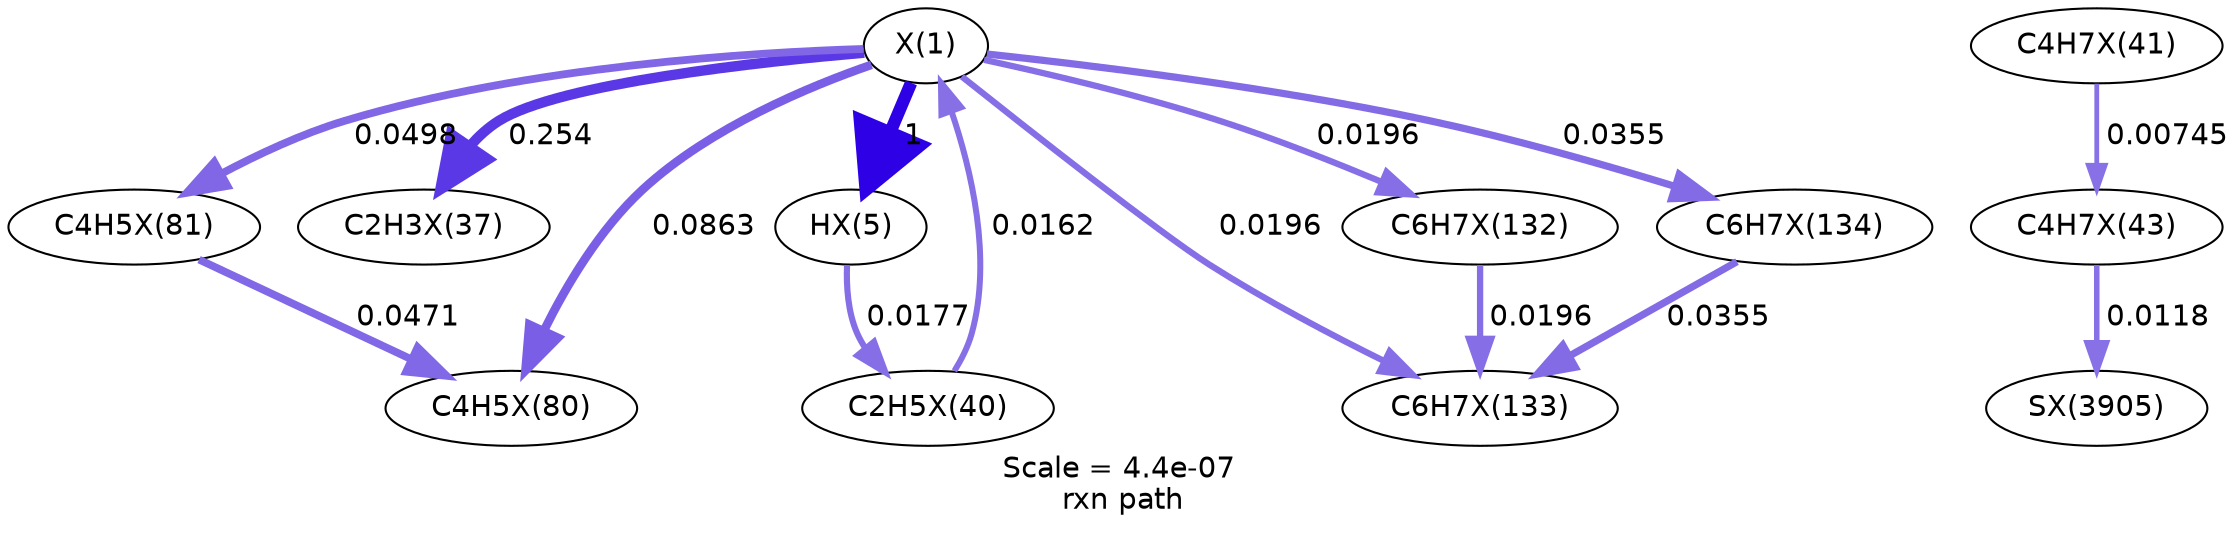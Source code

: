 digraph reaction_paths {
center=1;
s31 -> s32[fontname="Helvetica", style="setlinewidth(6)", arrowsize=3, color="0.7, 1.5, 0.9"
, label=" 1"];
s31 -> s33[fontname="Helvetica", style="setlinewidth(4.96)", arrowsize=2.48, color="0.7, 0.754, 0.9"
, label=" 0.254"];
s31 -> s41[fontname="Helvetica", style="setlinewidth(3.74)", arrowsize=1.87, color="0.7, 0.55, 0.9"
, label=" 0.0498"];
s31 -> s40[fontname="Helvetica", style="setlinewidth(4.15)", arrowsize=2.08, color="0.7, 0.586, 0.9"
, label=" 0.0863"];
s34 -> s31[fontname="Helvetica", style="setlinewidth(2.89)", arrowsize=1.44, color="0.7, 0.516, 0.9"
, label=" 0.0162"];
s31 -> s44[fontname="Helvetica", style="setlinewidth(3.48)", arrowsize=1.74, color="0.7, 0.535, 0.9"
, label=" 0.0355"];
s31 -> s43[fontname="Helvetica", style="setlinewidth(3.03)", arrowsize=1.52, color="0.7, 0.52, 0.9"
, label=" 0.0196"];
s31 -> s42[fontname="Helvetica", style="setlinewidth(3.03)", arrowsize=1.52, color="0.7, 0.52, 0.9"
, label=" 0.0196"];
s32 -> s34[fontname="Helvetica", style="setlinewidth(2.96)", arrowsize=1.48, color="0.7, 0.518, 0.9"
, label=" 0.0177"];
s41 -> s40[fontname="Helvetica", style="setlinewidth(3.69)", arrowsize=1.85, color="0.7, 0.547, 0.9"
, label=" 0.0471"];
s44 -> s43[fontname="Helvetica", style="setlinewidth(3.48)", arrowsize=1.74, color="0.7, 0.535, 0.9"
, label=" 0.0355"];
s42 -> s43[fontname="Helvetica", style="setlinewidth(3.03)", arrowsize=1.52, color="0.7, 0.52, 0.9"
, label=" 0.0196"];
s35 -> s37[fontname="Helvetica", style="setlinewidth(2.3)", arrowsize=1.15, color="0.7, 0.507, 0.9"
, label=" 0.00745"];
s37 -> s47[fontname="Helvetica", style="setlinewidth(2.65)", arrowsize=1.33, color="0.7, 0.512, 0.9"
, label=" 0.0118"];
s31 [ fontname="Helvetica", label="X(1)"];
s32 [ fontname="Helvetica", label="HX(5)"];
s33 [ fontname="Helvetica", label="C2H3X(37)"];
s34 [ fontname="Helvetica", label="C2H5X(40)"];
s35 [ fontname="Helvetica", label="C4H7X(41)"];
s37 [ fontname="Helvetica", label="C4H7X(43)"];
s40 [ fontname="Helvetica", label="C4H5X(80)"];
s41 [ fontname="Helvetica", label="C4H5X(81)"];
s42 [ fontname="Helvetica", label="C6H7X(132)"];
s43 [ fontname="Helvetica", label="C6H7X(133)"];
s44 [ fontname="Helvetica", label="C6H7X(134)"];
s47 [ fontname="Helvetica", label="SX(3905)"];
 label = "Scale = 4.4e-07\l rxn path";
 fontname = "Helvetica";
}
